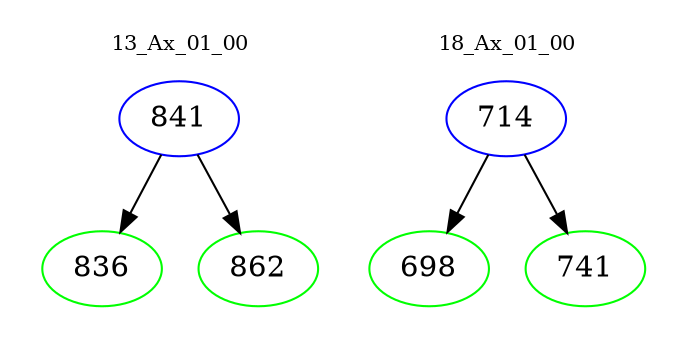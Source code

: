 digraph{
subgraph cluster_0 {
color = white
label = "13_Ax_01_00";
fontsize=10;
T0_841 [label="841", color="blue"]
T0_841 -> T0_836 [color="black"]
T0_836 [label="836", color="green"]
T0_841 -> T0_862 [color="black"]
T0_862 [label="862", color="green"]
}
subgraph cluster_1 {
color = white
label = "18_Ax_01_00";
fontsize=10;
T1_714 [label="714", color="blue"]
T1_714 -> T1_698 [color="black"]
T1_698 [label="698", color="green"]
T1_714 -> T1_741 [color="black"]
T1_741 [label="741", color="green"]
}
}
